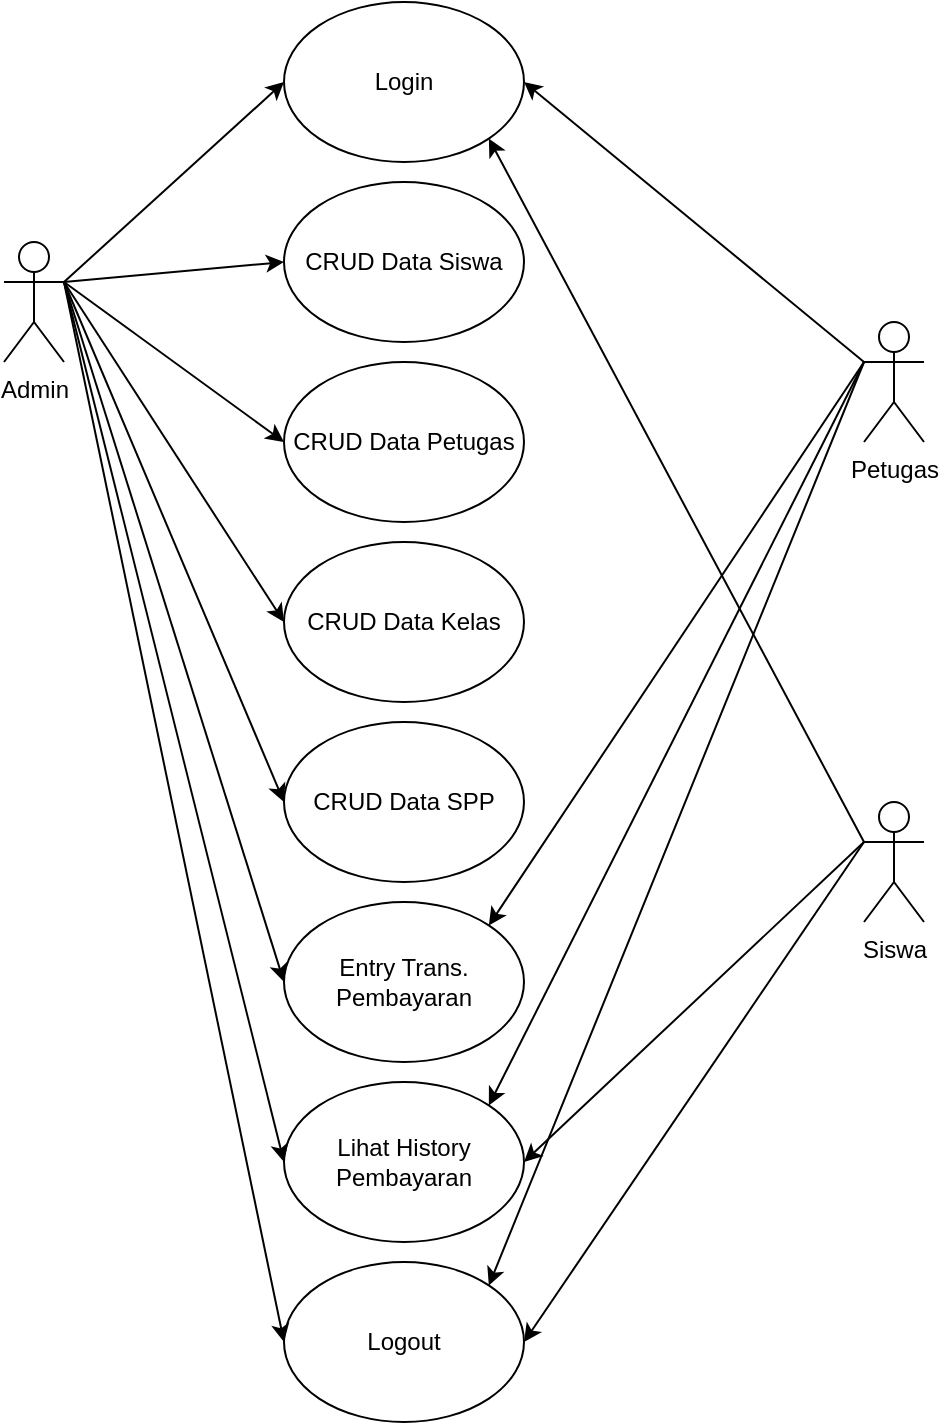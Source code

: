 <mxfile version="20.8.10" type="device" pages="2"><diagram name="Usecase" id="2Y6VLXdsiWTQAZC0kj-Z"><mxGraphModel dx="1120" dy="532" grid="1" gridSize="10" guides="1" tooltips="1" connect="1" arrows="1" fold="1" page="1" pageScale="1" pageWidth="850" pageHeight="1100" math="0" shadow="0"><root><mxCell id="0"/><mxCell id="1" parent="0"/><mxCell id="IV0dpXysA-DFnQwcE9Jg-1" value="Admin" style="shape=umlActor;verticalLabelPosition=bottom;verticalAlign=top;html=1;outlineConnect=0;" parent="1" vertex="1"><mxGeometry x="190" y="240" width="30" height="60" as="geometry"/></mxCell><mxCell id="IV0dpXysA-DFnQwcE9Jg-7" value="Siswa" style="shape=umlActor;verticalLabelPosition=bottom;verticalAlign=top;html=1;outlineConnect=0;" parent="1" vertex="1"><mxGeometry x="620" y="520" width="30" height="60" as="geometry"/></mxCell><mxCell id="IV0dpXysA-DFnQwcE9Jg-8" value="Petugas" style="shape=umlActor;verticalLabelPosition=bottom;verticalAlign=top;html=1;outlineConnect=0;" parent="1" vertex="1"><mxGeometry x="620" y="280" width="30" height="60" as="geometry"/></mxCell><mxCell id="IV0dpXysA-DFnQwcE9Jg-13" value="Login" style="ellipse;whiteSpace=wrap;html=1;" parent="1" vertex="1"><mxGeometry x="330" y="120" width="120" height="80" as="geometry"/></mxCell><mxCell id="IV0dpXysA-DFnQwcE9Jg-14" value="CRUD Data Siswa" style="ellipse;whiteSpace=wrap;html=1;" parent="1" vertex="1"><mxGeometry x="330" y="210" width="120" height="80" as="geometry"/></mxCell><mxCell id="IV0dpXysA-DFnQwcE9Jg-16" value="CRUD Data Petugas" style="ellipse;whiteSpace=wrap;html=1;" parent="1" vertex="1"><mxGeometry x="330" y="300" width="120" height="80" as="geometry"/></mxCell><mxCell id="IV0dpXysA-DFnQwcE9Jg-18" value="CRUD Data Kelas" style="ellipse;whiteSpace=wrap;html=1;" parent="1" vertex="1"><mxGeometry x="330" y="390" width="120" height="80" as="geometry"/></mxCell><mxCell id="IV0dpXysA-DFnQwcE9Jg-20" value="CRUD Data SPP" style="ellipse;whiteSpace=wrap;html=1;" parent="1" vertex="1"><mxGeometry x="330" y="480" width="120" height="80" as="geometry"/></mxCell><mxCell id="IV0dpXysA-DFnQwcE9Jg-22" value="Entry Trans. Pembayaran" style="ellipse;whiteSpace=wrap;html=1;" parent="1" vertex="1"><mxGeometry x="330" y="570" width="120" height="80" as="geometry"/></mxCell><mxCell id="IV0dpXysA-DFnQwcE9Jg-24" value="Lihat History Pembayaran" style="ellipse;whiteSpace=wrap;html=1;" parent="1" vertex="1"><mxGeometry x="330" y="660" width="120" height="80" as="geometry"/></mxCell><mxCell id="IV0dpXysA-DFnQwcE9Jg-29" value="Logout" style="ellipse;whiteSpace=wrap;html=1;" parent="1" vertex="1"><mxGeometry x="330" y="750" width="120" height="80" as="geometry"/></mxCell><mxCell id="goFw2ad82UCj26tS04oh-1" value="" style="endArrow=classic;html=1;rounded=0;entryX=0;entryY=0.5;entryDx=0;entryDy=0;" parent="1" target="IV0dpXysA-DFnQwcE9Jg-13" edge="1"><mxGeometry width="50" height="50" relative="1" as="geometry"><mxPoint x="220" y="260" as="sourcePoint"/><mxPoint x="270" y="210" as="targetPoint"/></mxGeometry></mxCell><mxCell id="goFw2ad82UCj26tS04oh-2" value="" style="endArrow=classic;html=1;rounded=0;entryX=0;entryY=0.5;entryDx=0;entryDy=0;" parent="1" target="IV0dpXysA-DFnQwcE9Jg-14" edge="1"><mxGeometry width="50" height="50" relative="1" as="geometry"><mxPoint x="220" y="260" as="sourcePoint"/><mxPoint x="330" y="160" as="targetPoint"/></mxGeometry></mxCell><mxCell id="goFw2ad82UCj26tS04oh-3" value="" style="endArrow=classic;html=1;rounded=0;entryX=0;entryY=0.5;entryDx=0;entryDy=0;" parent="1" target="IV0dpXysA-DFnQwcE9Jg-16" edge="1"><mxGeometry width="50" height="50" relative="1" as="geometry"><mxPoint x="220" y="260" as="sourcePoint"/><mxPoint x="330" y="250" as="targetPoint"/></mxGeometry></mxCell><mxCell id="goFw2ad82UCj26tS04oh-4" value="" style="endArrow=classic;html=1;rounded=0;entryX=0;entryY=0.5;entryDx=0;entryDy=0;" parent="1" target="IV0dpXysA-DFnQwcE9Jg-18" edge="1"><mxGeometry width="50" height="50" relative="1" as="geometry"><mxPoint x="220" y="260" as="sourcePoint"/><mxPoint x="330" y="340" as="targetPoint"/></mxGeometry></mxCell><mxCell id="goFw2ad82UCj26tS04oh-5" value="" style="endArrow=classic;html=1;rounded=0;entryX=0;entryY=0.5;entryDx=0;entryDy=0;" parent="1" target="IV0dpXysA-DFnQwcE9Jg-20" edge="1"><mxGeometry width="50" height="50" relative="1" as="geometry"><mxPoint x="220" y="260" as="sourcePoint"/><mxPoint x="330" y="430" as="targetPoint"/></mxGeometry></mxCell><mxCell id="goFw2ad82UCj26tS04oh-6" value="" style="endArrow=classic;html=1;rounded=0;entryX=0;entryY=0.5;entryDx=0;entryDy=0;" parent="1" target="IV0dpXysA-DFnQwcE9Jg-22" edge="1"><mxGeometry width="50" height="50" relative="1" as="geometry"><mxPoint x="220" y="260" as="sourcePoint"/><mxPoint x="330" y="520" as="targetPoint"/></mxGeometry></mxCell><mxCell id="goFw2ad82UCj26tS04oh-7" value="" style="endArrow=classic;html=1;rounded=0;entryX=0;entryY=0.5;entryDx=0;entryDy=0;" parent="1" target="IV0dpXysA-DFnQwcE9Jg-24" edge="1"><mxGeometry width="50" height="50" relative="1" as="geometry"><mxPoint x="220" y="260" as="sourcePoint"/><mxPoint x="330" y="610" as="targetPoint"/></mxGeometry></mxCell><mxCell id="goFw2ad82UCj26tS04oh-8" value="" style="endArrow=classic;html=1;rounded=0;entryX=0;entryY=0.5;entryDx=0;entryDy=0;" parent="1" target="IV0dpXysA-DFnQwcE9Jg-29" edge="1"><mxGeometry width="50" height="50" relative="1" as="geometry"><mxPoint x="220" y="260" as="sourcePoint"/><mxPoint x="330" y="700" as="targetPoint"/></mxGeometry></mxCell><mxCell id="goFw2ad82UCj26tS04oh-9" value="" style="endArrow=classic;html=1;rounded=0;entryX=1;entryY=0.5;entryDx=0;entryDy=0;exitX=0;exitY=0.333;exitDx=0;exitDy=0;exitPerimeter=0;" parent="1" source="IV0dpXysA-DFnQwcE9Jg-8" target="IV0dpXysA-DFnQwcE9Jg-13" edge="1"><mxGeometry width="50" height="50" relative="1" as="geometry"><mxPoint x="540" y="250" as="sourcePoint"/><mxPoint x="650" y="150" as="targetPoint"/></mxGeometry></mxCell><mxCell id="goFw2ad82UCj26tS04oh-10" value="" style="endArrow=classic;html=1;rounded=0;entryX=1;entryY=1;entryDx=0;entryDy=0;exitX=0;exitY=0.333;exitDx=0;exitDy=0;exitPerimeter=0;" parent="1" source="IV0dpXysA-DFnQwcE9Jg-7" target="IV0dpXysA-DFnQwcE9Jg-13" edge="1"><mxGeometry width="50" height="50" relative="1" as="geometry"><mxPoint x="637.57" y="354.14" as="sourcePoint"/><mxPoint x="449.996" y="185.856" as="targetPoint"/></mxGeometry></mxCell><mxCell id="goFw2ad82UCj26tS04oh-11" value="" style="endArrow=classic;html=1;rounded=0;entryX=1;entryY=0;entryDx=0;entryDy=0;exitX=0;exitY=0.333;exitDx=0;exitDy=0;exitPerimeter=0;" parent="1" target="IV0dpXysA-DFnQwcE9Jg-22" edge="1"><mxGeometry width="50" height="50" relative="1" as="geometry"><mxPoint x="620" y="300" as="sourcePoint"/><mxPoint x="450" y="160" as="targetPoint"/></mxGeometry></mxCell><mxCell id="goFw2ad82UCj26tS04oh-12" value="" style="endArrow=classic;html=1;rounded=0;entryX=1;entryY=0;entryDx=0;entryDy=0;exitX=0;exitY=0.333;exitDx=0;exitDy=0;exitPerimeter=0;" parent="1" target="IV0dpXysA-DFnQwcE9Jg-24" edge="1"><mxGeometry width="50" height="50" relative="1" as="geometry"><mxPoint x="620" y="300" as="sourcePoint"/><mxPoint x="450" y="610" as="targetPoint"/></mxGeometry></mxCell><mxCell id="goFw2ad82UCj26tS04oh-13" value="" style="endArrow=classic;html=1;rounded=0;entryX=1;entryY=0;entryDx=0;entryDy=0;exitX=0;exitY=0.333;exitDx=0;exitDy=0;exitPerimeter=0;" parent="1" target="IV0dpXysA-DFnQwcE9Jg-29" edge="1"><mxGeometry width="50" height="50" relative="1" as="geometry"><mxPoint x="620" y="300" as="sourcePoint"/><mxPoint x="432.426" y="671.716" as="targetPoint"/></mxGeometry></mxCell><mxCell id="goFw2ad82UCj26tS04oh-14" value="" style="endArrow=classic;html=1;rounded=0;entryX=1;entryY=0.5;entryDx=0;entryDy=0;exitX=0;exitY=0.333;exitDx=0;exitDy=0;exitPerimeter=0;" parent="1" target="IV0dpXysA-DFnQwcE9Jg-24" edge="1"><mxGeometry width="50" height="50" relative="1" as="geometry"><mxPoint x="620" y="540" as="sourcePoint"/><mxPoint x="432.426" y="188.284" as="targetPoint"/></mxGeometry></mxCell><mxCell id="goFw2ad82UCj26tS04oh-15" value="" style="endArrow=classic;html=1;rounded=0;entryX=1;entryY=0.5;entryDx=0;entryDy=0;exitX=0;exitY=0.333;exitDx=0;exitDy=0;exitPerimeter=0;" parent="1" target="IV0dpXysA-DFnQwcE9Jg-29" edge="1"><mxGeometry width="50" height="50" relative="1" as="geometry"><mxPoint x="620" y="540" as="sourcePoint"/><mxPoint x="450" y="700" as="targetPoint"/></mxGeometry></mxCell></root></mxGraphModel></diagram><diagram id="MzGZUGnHCVugxFO0PoCf" name="Class"><mxGraphModel dx="974" dy="463" grid="1" gridSize="10" guides="1" tooltips="1" connect="1" arrows="1" fold="1" page="1" pageScale="1" pageWidth="850" pageHeight="1100" math="0" shadow="0"><root><mxCell id="0"/><mxCell id="1" parent="0"/><mxCell id="jS2xRP8zCZn8lFZ88xGd-28" value="siswa" style="swimlane;fontStyle=1;align=center;verticalAlign=top;childLayout=stackLayout;horizontal=1;startSize=26;horizontalStack=0;resizeParent=1;resizeParentMax=0;resizeLast=0;collapsible=1;marginBottom=0;" parent="1" vertex="1"><mxGeometry x="80" y="80" width="160" height="210" as="geometry"><mxRectangle x="80" y="80" width="70" height="30" as="alternateBounds"/></mxGeometry></mxCell><mxCell id="jS2xRP8zCZn8lFZ88xGd-29" value="+ nisn: char(10)&#10;+ nis: char(8)&#10;+ nama: varchar(35)&#10;# id_kelas: int(11)&#10;+ alamat: text&#10;+ no_telp: varchar(13)&#10;# id_spp: int(11)" style="text;strokeColor=none;fillColor=none;align=left;verticalAlign=top;spacingLeft=4;spacingRight=4;overflow=hidden;rotatable=0;points=[[0,0.5],[1,0.5]];portConstraint=eastwest;" parent="jS2xRP8zCZn8lFZ88xGd-28" vertex="1"><mxGeometry y="26" width="160" height="114" as="geometry"/></mxCell><mxCell id="jS2xRP8zCZn8lFZ88xGd-30" value="" style="line;strokeWidth=1;fillColor=none;align=left;verticalAlign=middle;spacingTop=-1;spacingLeft=3;spacingRight=3;rotatable=0;labelPosition=right;points=[];portConstraint=eastwest;strokeColor=inherit;" parent="jS2xRP8zCZn8lFZ88xGd-28" vertex="1"><mxGeometry y="140" width="160" height="8" as="geometry"/></mxCell><mxCell id="jS2xRP8zCZn8lFZ88xGd-31" value="- login()&#10;+ lihatHistoriPembayaran()&#10;- logout()" style="text;strokeColor=none;fillColor=none;align=left;verticalAlign=top;spacingLeft=4;spacingRight=4;overflow=hidden;rotatable=0;points=[[0,0.5],[1,0.5]];portConstraint=eastwest;" parent="jS2xRP8zCZn8lFZ88xGd-28" vertex="1"><mxGeometry y="148" width="160" height="62" as="geometry"/></mxCell><mxCell id="jS2xRP8zCZn8lFZ88xGd-33" value="spp" style="swimlane;fontStyle=1;align=center;verticalAlign=top;childLayout=stackLayout;horizontal=1;startSize=26;horizontalStack=0;resizeParent=1;resizeParentMax=0;resizeLast=0;collapsible=1;marginBottom=0;" parent="1" vertex="1"><mxGeometry x="80" y="360" width="180" height="130" as="geometry"><mxRectangle x="80" y="80" width="70" height="30" as="alternateBounds"/></mxGeometry></mxCell><mxCell id="jS2xRP8zCZn8lFZ88xGd-34" value="# id_spp: int(11)&#10;+ tahun: int(11)&#10;+ nominal: int(11)" style="text;strokeColor=none;fillColor=none;align=left;verticalAlign=top;spacingLeft=4;spacingRight=4;overflow=hidden;rotatable=0;points=[[0,0.5],[1,0.5]];portConstraint=eastwest;" parent="jS2xRP8zCZn8lFZ88xGd-33" vertex="1"><mxGeometry y="26" width="180" height="54" as="geometry"/></mxCell><mxCell id="jS2xRP8zCZn8lFZ88xGd-35" value="" style="line;strokeWidth=1;fillColor=none;align=left;verticalAlign=middle;spacingTop=-1;spacingLeft=3;spacingRight=3;rotatable=0;labelPosition=right;points=[];portConstraint=eastwest;strokeColor=inherit;" parent="jS2xRP8zCZn8lFZ88xGd-33" vertex="1"><mxGeometry y="80" width="180" height="8" as="geometry"/></mxCell><mxCell id="jS2xRP8zCZn8lFZ88xGd-36" value="- entriTransaksiPembayaran()&#10;+ lihatHistoriPembayaran()" style="text;strokeColor=none;fillColor=none;align=left;verticalAlign=top;spacingLeft=4;spacingRight=4;overflow=hidden;rotatable=0;points=[[0,0.5],[1,0.5]];portConstraint=eastwest;" parent="jS2xRP8zCZn8lFZ88xGd-33" vertex="1"><mxGeometry y="88" width="180" height="42" as="geometry"/></mxCell><mxCell id="jS2xRP8zCZn8lFZ88xGd-37" value="petugas" style="swimlane;fontStyle=1;align=center;verticalAlign=top;childLayout=stackLayout;horizontal=1;startSize=26;horizontalStack=0;resizeParent=1;resizeParentMax=0;resizeLast=0;collapsible=1;marginBottom=0;" parent="1" vertex="1"><mxGeometry x="640" y="80" width="180" height="180" as="geometry"><mxRectangle x="80" y="80" width="70" height="30" as="alternateBounds"/></mxGeometry></mxCell><mxCell id="jS2xRP8zCZn8lFZ88xGd-38" value="# id_petugas: int(11)&#10;- username: varchar(25)&#10;- password: varchar(32)&#10;+ nama_petugas: varchar(35)&#10;- level: enum('admin','petugas')" style="text;strokeColor=none;fillColor=none;align=left;verticalAlign=top;spacingLeft=4;spacingRight=4;overflow=hidden;rotatable=0;points=[[0,0.5],[1,0.5]];portConstraint=eastwest;" parent="jS2xRP8zCZn8lFZ88xGd-37" vertex="1"><mxGeometry y="26" width="180" height="84" as="geometry"/></mxCell><mxCell id="jS2xRP8zCZn8lFZ88xGd-39" value="" style="line;strokeWidth=1;fillColor=none;align=left;verticalAlign=middle;spacingTop=-1;spacingLeft=3;spacingRight=3;rotatable=0;labelPosition=right;points=[];portConstraint=eastwest;strokeColor=inherit;" parent="jS2xRP8zCZn8lFZ88xGd-37" vertex="1"><mxGeometry y="110" width="180" height="8" as="geometry"/></mxCell><mxCell id="jS2xRP8zCZn8lFZ88xGd-40" value="- login()&#10;+ lihatHistoriPembayaran()&#10;- logout()" style="text;strokeColor=none;fillColor=none;align=left;verticalAlign=top;spacingLeft=4;spacingRight=4;overflow=hidden;rotatable=0;points=[[0,0.5],[1,0.5]];portConstraint=eastwest;" parent="jS2xRP8zCZn8lFZ88xGd-37" vertex="1"><mxGeometry y="118" width="180" height="62" as="geometry"/></mxCell><mxCell id="jS2xRP8zCZn8lFZ88xGd-41" value="kelas" style="swimlane;fontStyle=1;align=center;verticalAlign=top;childLayout=stackLayout;horizontal=1;startSize=26;horizontalStack=0;resizeParent=1;resizeParentMax=0;resizeLast=0;collapsible=1;marginBottom=0;" parent="1" vertex="1"><mxGeometry x="340" y="360" width="210" height="130" as="geometry"><mxRectangle x="80" y="80" width="70" height="30" as="alternateBounds"/></mxGeometry></mxCell><mxCell id="jS2xRP8zCZn8lFZ88xGd-42" value="# id_kelas: int(11)&#10;+ nama_kelas: varchar(10)&#10;+ kompetensi_keahlian: varchar(35)" style="text;strokeColor=none;fillColor=none;align=left;verticalAlign=top;spacingLeft=4;spacingRight=4;overflow=hidden;rotatable=0;points=[[0,0.5],[1,0.5]];portConstraint=eastwest;" parent="jS2xRP8zCZn8lFZ88xGd-41" vertex="1"><mxGeometry y="26" width="210" height="54" as="geometry"/></mxCell><mxCell id="jS2xRP8zCZn8lFZ88xGd-43" value="" style="line;strokeWidth=1;fillColor=none;align=left;verticalAlign=middle;spacingTop=-1;spacingLeft=3;spacingRight=3;rotatable=0;labelPosition=right;points=[];portConstraint=eastwest;strokeColor=inherit;" parent="jS2xRP8zCZn8lFZ88xGd-41" vertex="1"><mxGeometry y="80" width="210" height="8" as="geometry"/></mxCell><mxCell id="jS2xRP8zCZn8lFZ88xGd-44" value="- entriTransaksiPembayaran()&#10;+ lihatHistoriPembayaran()" style="text;strokeColor=none;fillColor=none;align=left;verticalAlign=top;spacingLeft=4;spacingRight=4;overflow=hidden;rotatable=0;points=[[0,0.5],[1,0.5]];portConstraint=eastwest;" parent="jS2xRP8zCZn8lFZ88xGd-41" vertex="1"><mxGeometry y="88" width="210" height="42" as="geometry"/></mxCell><mxCell id="jS2xRP8zCZn8lFZ88xGd-45" value="pembayaran" style="swimlane;fontStyle=1;align=center;verticalAlign=top;childLayout=stackLayout;horizontal=1;startSize=26;horizontalStack=0;resizeParent=1;resizeParentMax=0;resizeLast=0;collapsible=1;marginBottom=0;" parent="1" vertex="1"><mxGeometry x="340" y="80" width="180" height="200" as="geometry"><mxRectangle x="80" y="80" width="70" height="30" as="alternateBounds"/></mxGeometry></mxCell><mxCell id="jS2xRP8zCZn8lFZ88xGd-46" value="- id_pembayaran: int(11)&#10;# id_petugas: int(11)&#10;+ nisn: varchar(10)&#10;+ tgl_bayar: date&#10;+ bulan_dibayar: varchar(10)&#10;+ tahun_dibayar: varchar(4)&#10;# id_spp: int(11)&#10;+ jumlah_bayar: int(11)" style="text;strokeColor=none;fillColor=none;align=left;verticalAlign=top;spacingLeft=4;spacingRight=4;overflow=hidden;rotatable=0;points=[[0,0.5],[1,0.5]];portConstraint=eastwest;" parent="jS2xRP8zCZn8lFZ88xGd-45" vertex="1"><mxGeometry y="26" width="180" height="124" as="geometry"/></mxCell><mxCell id="jS2xRP8zCZn8lFZ88xGd-47" value="" style="line;strokeWidth=1;fillColor=none;align=left;verticalAlign=middle;spacingTop=-1;spacingLeft=3;spacingRight=3;rotatable=0;labelPosition=right;points=[];portConstraint=eastwest;strokeColor=inherit;" parent="jS2xRP8zCZn8lFZ88xGd-45" vertex="1"><mxGeometry y="150" width="180" height="8" as="geometry"/></mxCell><mxCell id="jS2xRP8zCZn8lFZ88xGd-48" value="- entriTransaksiPembayaran()&#10;+ lihatHistoriPembayaran()" style="text;strokeColor=none;fillColor=none;align=left;verticalAlign=top;spacingLeft=4;spacingRight=4;overflow=hidden;rotatable=0;points=[[0,0.5],[1,0.5]];portConstraint=eastwest;" parent="jS2xRP8zCZn8lFZ88xGd-45" vertex="1"><mxGeometry y="158" width="180" height="42" as="geometry"/></mxCell><mxCell id="QMVbHCH0S5Uw5bh-evZi-1" style="edgeStyle=orthogonalEdgeStyle;rounded=0;orthogonalLoop=1;jettySize=auto;html=1;entryX=-0.011;entryY=0.204;entryDx=0;entryDy=0;entryPerimeter=0;exitX=0.006;exitY=0.86;exitDx=0;exitDy=0;exitPerimeter=0;" edge="1" parent="1" source="jS2xRP8zCZn8lFZ88xGd-29" target="jS2xRP8zCZn8lFZ88xGd-34"><mxGeometry relative="1" as="geometry"/></mxCell><mxCell id="QMVbHCH0S5Uw5bh-evZi-2" style="edgeStyle=orthogonalEdgeStyle;rounded=0;orthogonalLoop=1;jettySize=auto;html=1;entryX=0;entryY=0.347;entryDx=0;entryDy=0;entryPerimeter=0;exitX=1;exitY=0.096;exitDx=0;exitDy=0;exitPerimeter=0;" edge="1" parent="1" source="jS2xRP8zCZn8lFZ88xGd-29" target="jS2xRP8zCZn8lFZ88xGd-46"><mxGeometry relative="1" as="geometry"/></mxCell><mxCell id="QMVbHCH0S5Uw5bh-evZi-3" style="edgeStyle=orthogonalEdgeStyle;rounded=0;orthogonalLoop=1;jettySize=auto;html=1;entryX=-0.005;entryY=0.296;entryDx=0;entryDy=0;entryPerimeter=0;" edge="1" parent="1" source="jS2xRP8zCZn8lFZ88xGd-29" target="jS2xRP8zCZn8lFZ88xGd-42"><mxGeometry relative="1" as="geometry"/></mxCell><mxCell id="QMVbHCH0S5Uw5bh-evZi-4" style="edgeStyle=orthogonalEdgeStyle;rounded=0;orthogonalLoop=1;jettySize=auto;html=1;entryX=0;entryY=0.798;entryDx=0;entryDy=0;entryPerimeter=0;" edge="1" parent="1" target="jS2xRP8zCZn8lFZ88xGd-46"><mxGeometry relative="1" as="geometry"><mxPoint x="240" y="205" as="sourcePoint"/></mxGeometry></mxCell><mxCell id="QMVbHCH0S5Uw5bh-evZi-5" style="edgeStyle=orthogonalEdgeStyle;rounded=0;orthogonalLoop=1;jettySize=auto;html=1;entryX=0.009;entryY=0.172;entryDx=0;entryDy=0;entryPerimeter=0;exitX=1.004;exitY=0.215;exitDx=0;exitDy=0;exitPerimeter=0;" edge="1" parent="1" source="jS2xRP8zCZn8lFZ88xGd-46" target="jS2xRP8zCZn8lFZ88xGd-38"><mxGeometry relative="1" as="geometry"/></mxCell></root></mxGraphModel></diagram></mxfile>